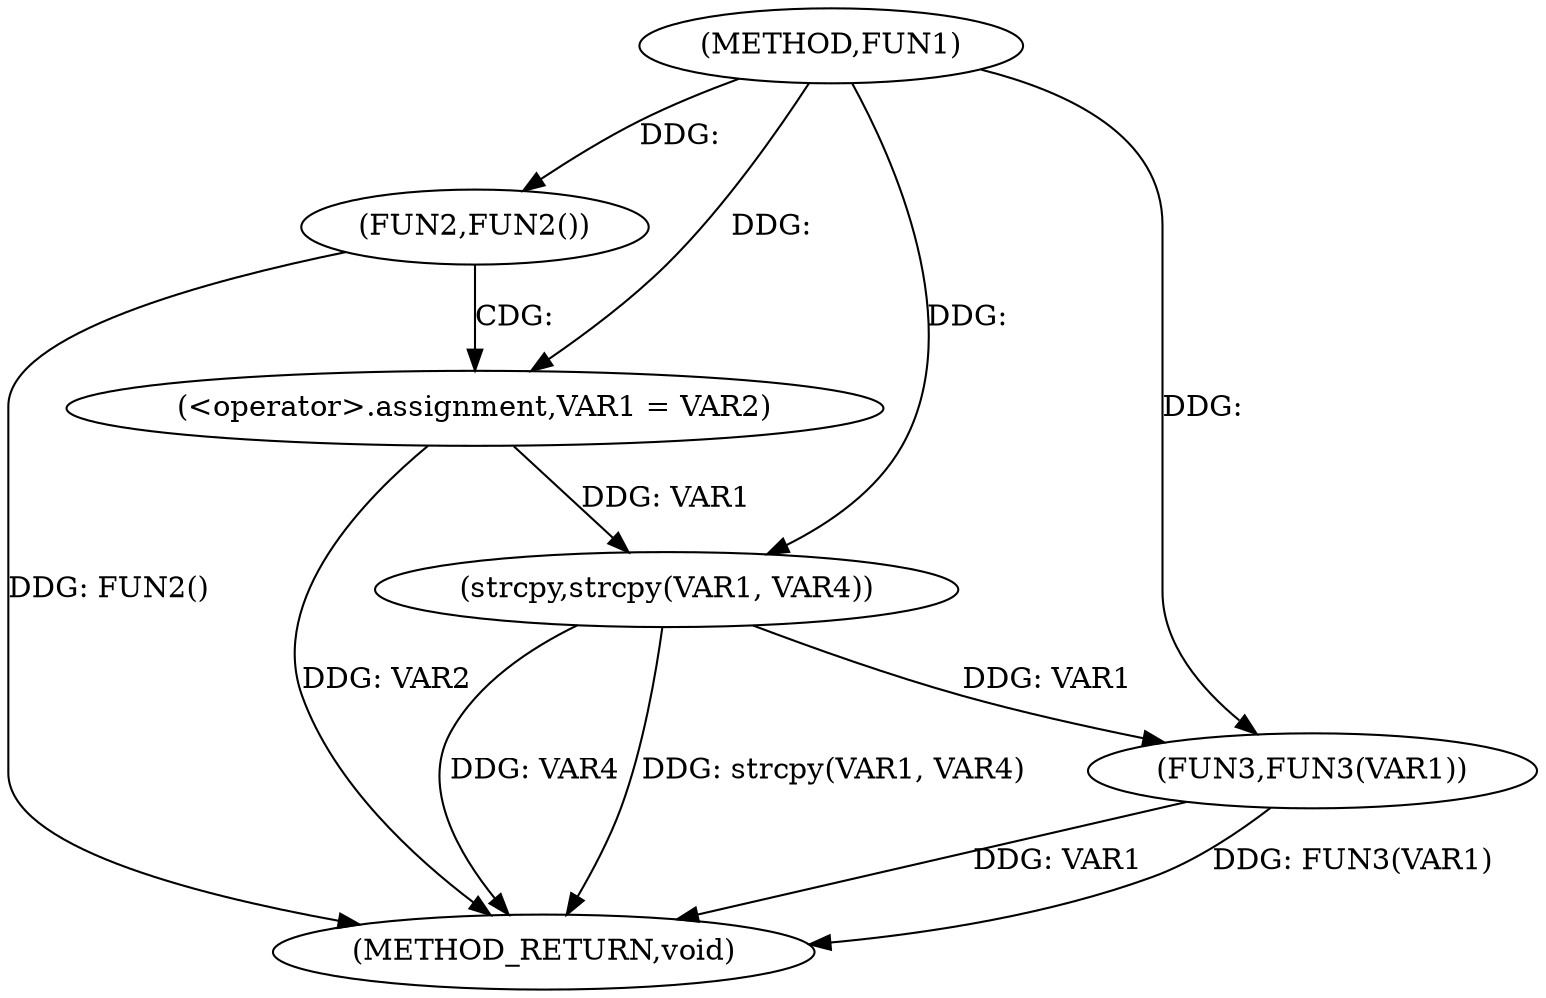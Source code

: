 digraph FUN1 {  
"1000100" [label = "(METHOD,FUN1)" ]
"1000118" [label = "(METHOD_RETURN,void)" ]
"1000106" [label = "(FUN2,FUN2())" ]
"1000108" [label = "(<operator>.assignment,VAR1 = VAR2)" ]
"1000113" [label = "(strcpy,strcpy(VAR1, VAR4))" ]
"1000116" [label = "(FUN3,FUN3(VAR1))" ]
  "1000116" -> "1000118"  [ label = "DDG: VAR1"] 
  "1000113" -> "1000118"  [ label = "DDG: VAR4"] 
  "1000116" -> "1000118"  [ label = "DDG: FUN3(VAR1)"] 
  "1000106" -> "1000118"  [ label = "DDG: FUN2()"] 
  "1000113" -> "1000118"  [ label = "DDG: strcpy(VAR1, VAR4)"] 
  "1000108" -> "1000118"  [ label = "DDG: VAR2"] 
  "1000100" -> "1000106"  [ label = "DDG: "] 
  "1000100" -> "1000108"  [ label = "DDG: "] 
  "1000108" -> "1000113"  [ label = "DDG: VAR1"] 
  "1000100" -> "1000113"  [ label = "DDG: "] 
  "1000113" -> "1000116"  [ label = "DDG: VAR1"] 
  "1000100" -> "1000116"  [ label = "DDG: "] 
  "1000106" -> "1000108"  [ label = "CDG: "] 
}
